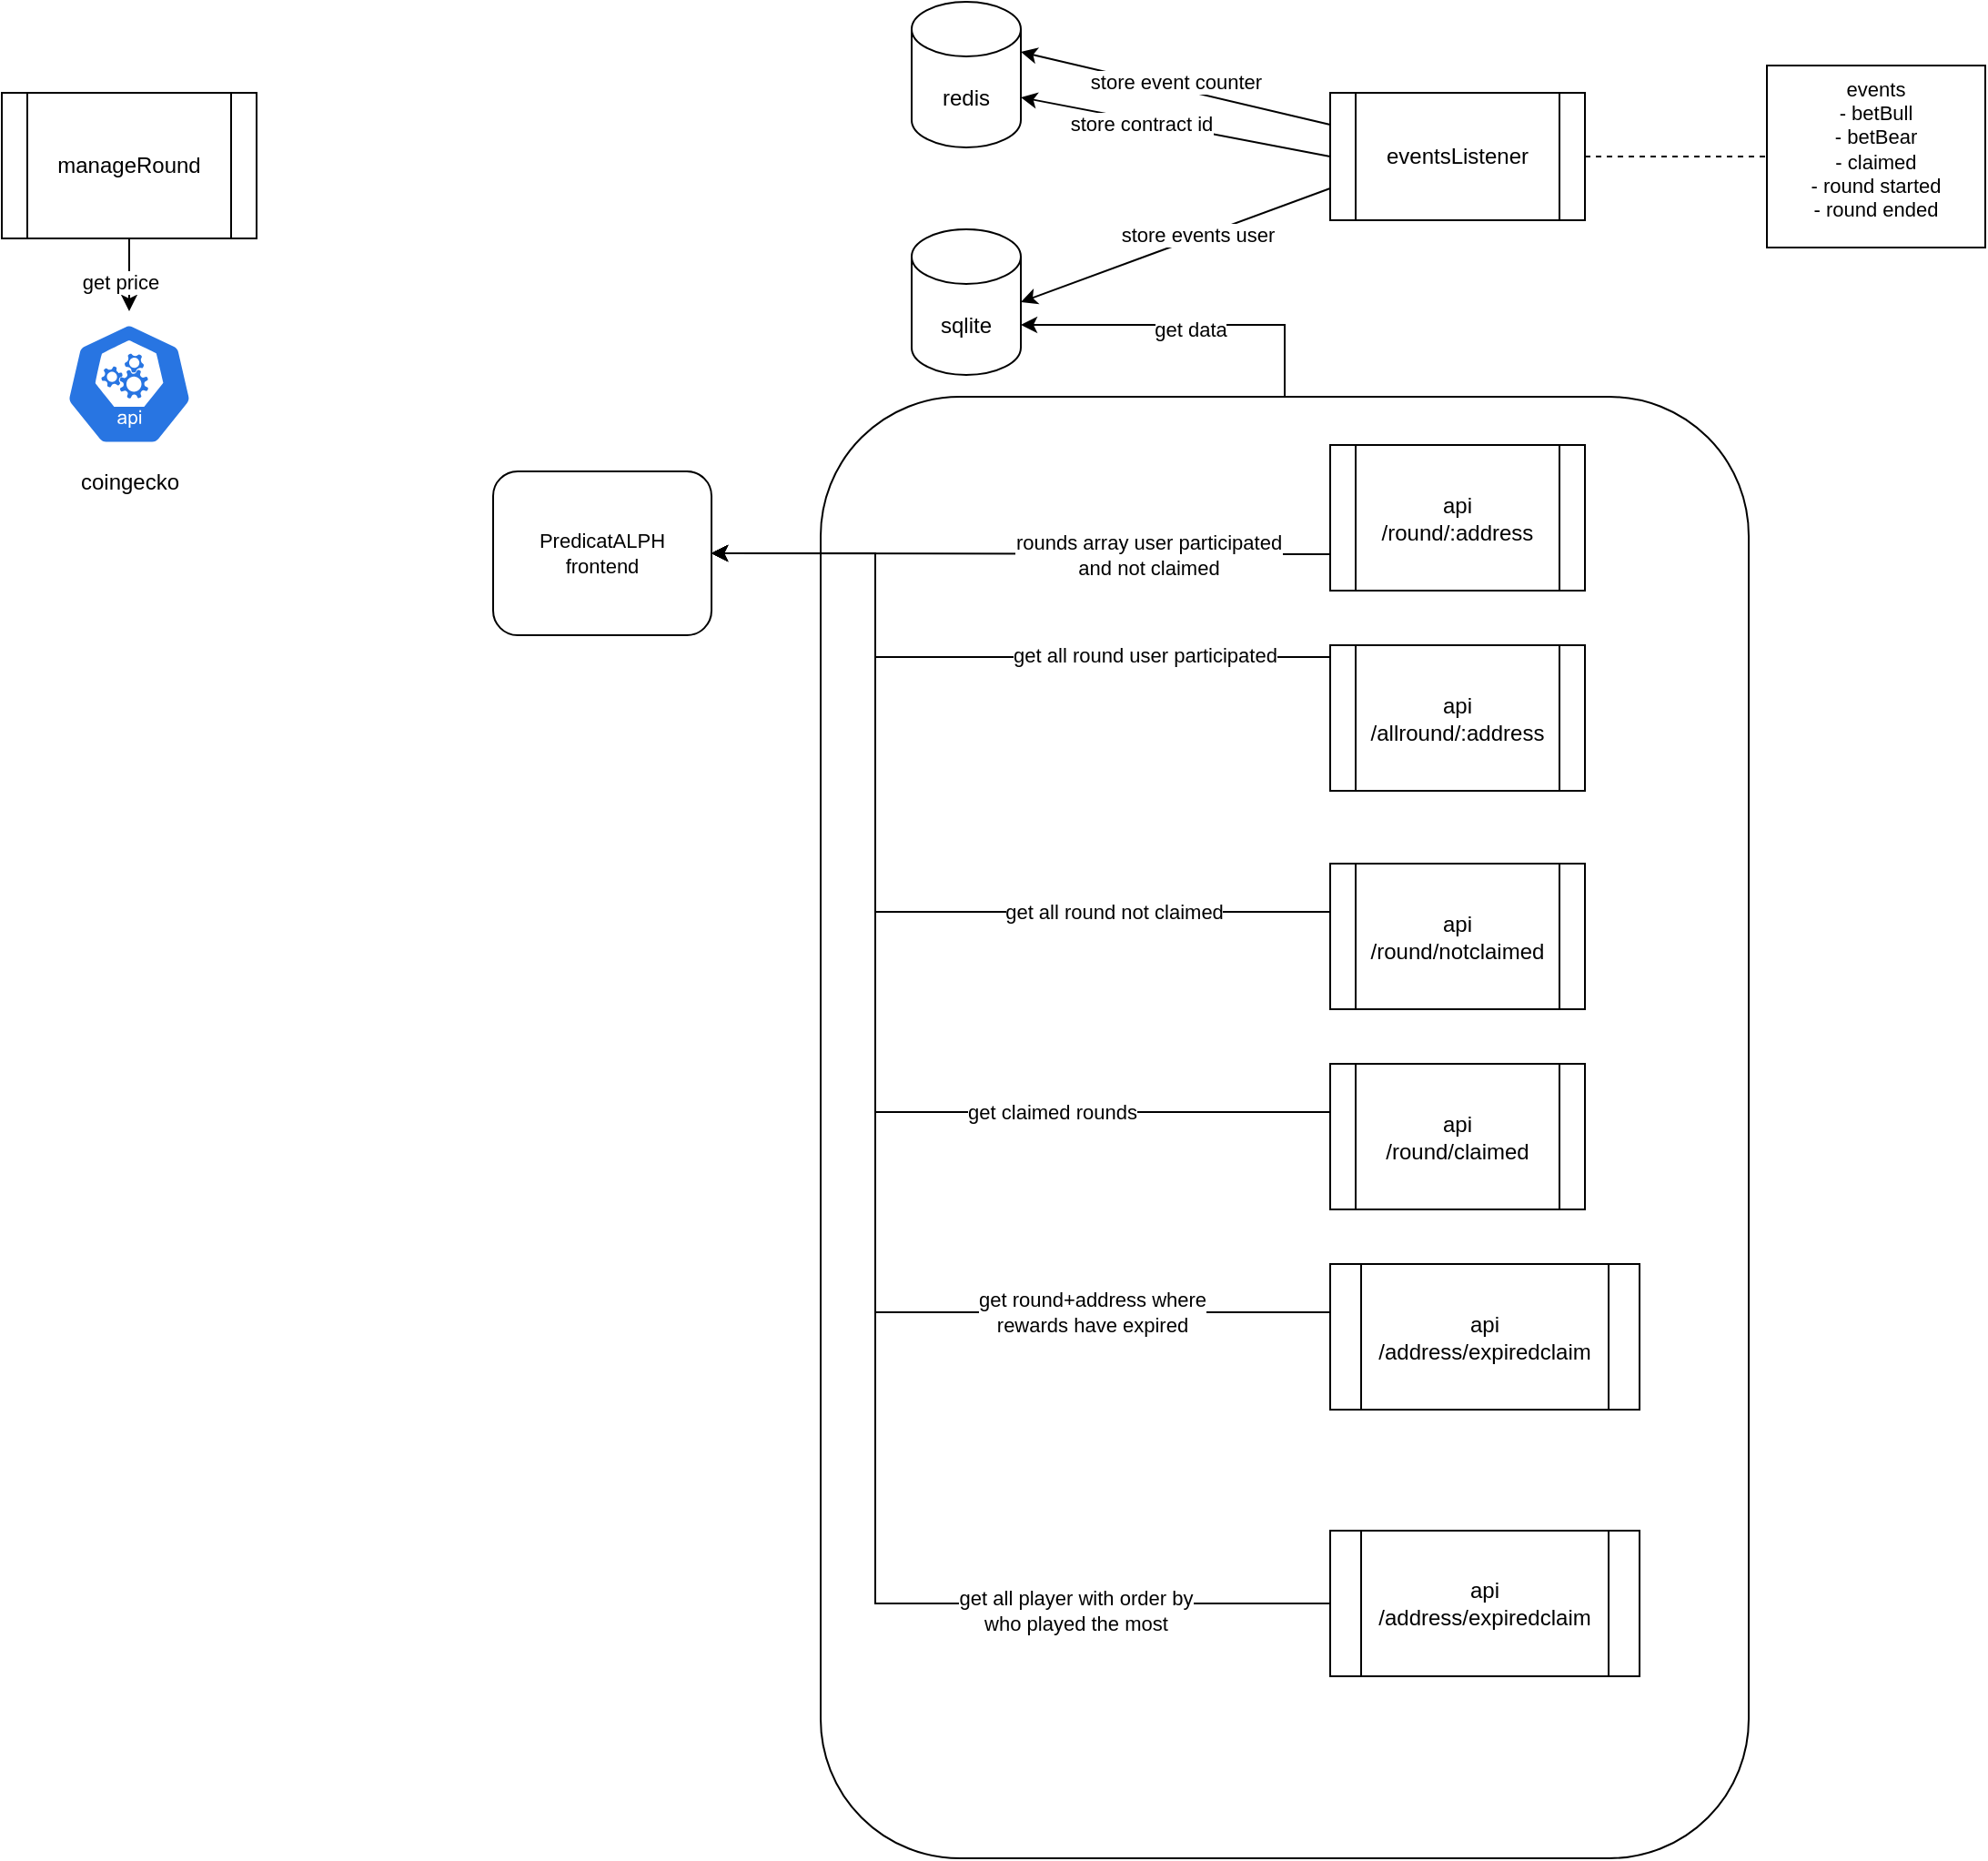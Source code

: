 <mxfile version="20.8.16" type="device" pages="6"><diagram name="Page-1" id="344Kg0dNeSOuvuKeVnLz"><mxGraphModel dx="1030" dy="1223" grid="1" gridSize="10" guides="1" tooltips="1" connect="1" arrows="1" fold="1" page="1" pageScale="1" pageWidth="1169" pageHeight="827" math="0" shadow="0"><root><mxCell id="0"/><mxCell id="1" parent="0"/><mxCell id="-nyT4C3Sw_oROiPy6dTW-12" style="edgeStyle=orthogonalEdgeStyle;rounded=0;orthogonalLoop=1;jettySize=auto;html=1;exitX=0.5;exitY=0;exitDx=0;exitDy=0;entryX=1;entryY=0;entryDx=0;entryDy=52.5;entryPerimeter=0;" parent="1" source="-nyT4C3Sw_oROiPy6dTW-10" target="DTfjovQoFTqkjy0OtKXa-4" edge="1"><mxGeometry relative="1" as="geometry"/></mxCell><mxCell id="-nyT4C3Sw_oROiPy6dTW-13" value="get data" style="edgeLabel;html=1;align=center;verticalAlign=middle;resizable=0;points=[];" parent="-nyT4C3Sw_oROiPy6dTW-12" vertex="1" connectable="0"><mxGeometry x="-0.006" y="2" relative="1" as="geometry"><mxPoint as="offset"/></mxGeometry></mxCell><mxCell id="-nyT4C3Sw_oROiPy6dTW-10" value="" style="rounded=1;whiteSpace=wrap;html=1;fillColor=none;" parent="1" vertex="1"><mxGeometry x="500" y="217" width="510" height="803" as="geometry"/></mxCell><mxCell id="rPmqhOYqi1hMVMXC--yN-11" style="edgeStyle=none;rounded=0;orthogonalLoop=1;jettySize=auto;html=1;exitX=1;exitY=0.5;exitDx=0;exitDy=0;entryX=0;entryY=0.5;entryDx=0;entryDy=0;fontFamily=Helvetica;fontSize=11;endArrow=none;endFill=0;dashed=1;" parent="1" source="DTfjovQoFTqkjy0OtKXa-2" target="rPmqhOYqi1hMVMXC--yN-10" edge="1"><mxGeometry relative="1" as="geometry"/></mxCell><mxCell id="JBXy4wkrNwcDMkVdYiLm-4" style="edgeStyle=none;rounded=0;orthogonalLoop=1;jettySize=auto;html=1;exitX=0;exitY=0.5;exitDx=0;exitDy=0;entryX=1;entryY=0;entryDx=0;entryDy=52.5;entryPerimeter=0;startArrow=none;startFill=0;endArrow=classic;endFill=1;" parent="1" source="DTfjovQoFTqkjy0OtKXa-2" target="JBXy4wkrNwcDMkVdYiLm-1" edge="1"><mxGeometry relative="1" as="geometry"/></mxCell><mxCell id="JBXy4wkrNwcDMkVdYiLm-5" value="store contract id" style="edgeLabel;html=1;align=center;verticalAlign=middle;resizable=0;points=[];" parent="JBXy4wkrNwcDMkVdYiLm-4" vertex="1" connectable="0"><mxGeometry x="0.205" y="1" relative="1" as="geometry"><mxPoint x="-1" as="offset"/></mxGeometry></mxCell><mxCell id="DTfjovQoFTqkjy0OtKXa-2" value="eventsListener" style="shape=process;whiteSpace=wrap;html=1;backgroundOutline=1;" parent="1" vertex="1"><mxGeometry x="780" y="50" width="140" height="70" as="geometry"/></mxCell><mxCell id="DTfjovQoFTqkjy0OtKXa-27" style="edgeStyle=none;rounded=0;orthogonalLoop=1;jettySize=auto;html=1;exitX=0.5;exitY=1;exitDx=0;exitDy=0;entryX=0.5;entryY=0;entryDx=0;entryDy=0;entryPerimeter=0;" parent="1" source="DTfjovQoFTqkjy0OtKXa-3" target="DTfjovQoFTqkjy0OtKXa-26" edge="1"><mxGeometry relative="1" as="geometry"/></mxCell><mxCell id="DTfjovQoFTqkjy0OtKXa-28" value="get price" style="edgeLabel;html=1;align=center;verticalAlign=middle;resizable=0;points=[];" parent="DTfjovQoFTqkjy0OtKXa-27" vertex="1" connectable="0"><mxGeometry x="0.196" y="-4" relative="1" as="geometry"><mxPoint x="-1" as="offset"/></mxGeometry></mxCell><mxCell id="DTfjovQoFTqkjy0OtKXa-3" value="manageRound" style="shape=process;whiteSpace=wrap;html=1;backgroundOutline=1;" parent="1" vertex="1"><mxGeometry x="50" y="50" width="140" height="80" as="geometry"/></mxCell><mxCell id="DTfjovQoFTqkjy0OtKXa-4" value="sqlite" style="shape=cylinder3;whiteSpace=wrap;html=1;boundedLbl=1;backgroundOutline=1;size=15;" parent="1" vertex="1"><mxGeometry x="550" y="125" width="60" height="80" as="geometry"/></mxCell><mxCell id="rPmqhOYqi1hMVMXC--yN-5" style="edgeStyle=none;rounded=0;orthogonalLoop=1;jettySize=auto;html=1;exitX=0;exitY=0.75;exitDx=0;exitDy=0;entryX=1;entryY=0.5;entryDx=0;entryDy=0;fontFamily=Helvetica;fontSize=11;" parent="1" source="DTfjovQoFTqkjy0OtKXa-5" target="rPmqhOYqi1hMVMXC--yN-7" edge="1"><mxGeometry relative="1" as="geometry"><mxPoint x="346.82" y="306.82" as="targetPoint"/></mxGeometry></mxCell><mxCell id="rPmqhOYqi1hMVMXC--yN-6" value="rounds array user participated&lt;br&gt;and not claimed" style="edgeLabel;html=1;align=center;verticalAlign=middle;resizable=0;points=[];fontSize=11;fontFamily=Helvetica;" parent="rPmqhOYqi1hMVMXC--yN-5" vertex="1" connectable="0"><mxGeometry x="-0.152" y="1" relative="1" as="geometry"><mxPoint x="44" y="-1" as="offset"/></mxGeometry></mxCell><mxCell id="DTfjovQoFTqkjy0OtKXa-5" value="api&lt;br&gt;/round/:address" style="shape=process;whiteSpace=wrap;html=1;backgroundOutline=1;" parent="1" vertex="1"><mxGeometry x="780" y="243.5" width="140" height="80" as="geometry"/></mxCell><mxCell id="DTfjovQoFTqkjy0OtKXa-6" value="" style="endArrow=classic;html=1;rounded=0;entryX=1;entryY=0.5;entryDx=0;entryDy=0;entryPerimeter=0;exitX=0;exitY=0.75;exitDx=0;exitDy=0;" parent="1" source="DTfjovQoFTqkjy0OtKXa-2" target="DTfjovQoFTqkjy0OtKXa-4" edge="1"><mxGeometry width="50" height="50" relative="1" as="geometry"><mxPoint x="800" y="520" as="sourcePoint"/><mxPoint x="850" y="250" as="targetPoint"/></mxGeometry></mxCell><mxCell id="rPmqhOYqi1hMVMXC--yN-13" value="store events user" style="edgeLabel;html=1;align=center;verticalAlign=middle;resizable=0;points=[];fontSize=11;fontFamily=Helvetica;" parent="DTfjovQoFTqkjy0OtKXa-6" vertex="1" connectable="0"><mxGeometry x="-0.142" y="-2" relative="1" as="geometry"><mxPoint as="offset"/></mxGeometry></mxCell><mxCell id="DTfjovQoFTqkjy0OtKXa-26" value="coingecko" style="sketch=0;html=1;dashed=0;whitespace=wrap;fillColor=#2875E2;strokeColor=#ffffff;points=[[0.005,0.63,0],[0.1,0.2,0],[0.9,0.2,0],[0.5,0,0],[0.995,0.63,0],[0.72,0.99,0],[0.5,1,0],[0.28,0.99,0]];verticalLabelPosition=bottom;align=center;verticalAlign=top;shape=mxgraph.kubernetes.icon;prIcon=api" parent="1" vertex="1"><mxGeometry x="85" y="170" width="70" height="80" as="geometry"/></mxCell><mxCell id="rPmqhOYqi1hMVMXC--yN-7" value="PredicatALPH&lt;br&gt;frontend" style="rounded=1;whiteSpace=wrap;html=1;labelBackgroundColor=none;fontFamily=Helvetica;fontSize=11;" parent="1" vertex="1"><mxGeometry x="320" y="258" width="120" height="90" as="geometry"/></mxCell><mxCell id="rPmqhOYqi1hMVMXC--yN-10" value="events&lt;br&gt;- betBull&lt;br&gt;- betBear&lt;br&gt;- claimed&lt;br&gt;- round started&lt;br&gt;- round ended" style="rounded=0;whiteSpace=wrap;html=1;labelBackgroundColor=none;fontFamily=Helvetica;fontSize=11;align=center;verticalAlign=top;" parent="1" vertex="1"><mxGeometry x="1020" y="35" width="120" height="100" as="geometry"/></mxCell><mxCell id="JBXy4wkrNwcDMkVdYiLm-2" style="rounded=0;orthogonalLoop=1;jettySize=auto;html=1;exitX=1;exitY=0;exitDx=0;exitDy=27.5;exitPerimeter=0;entryX=0;entryY=0.25;entryDx=0;entryDy=0;endArrow=none;endFill=0;startArrow=classic;startFill=1;" parent="1" source="JBXy4wkrNwcDMkVdYiLm-1" target="DTfjovQoFTqkjy0OtKXa-2" edge="1"><mxGeometry relative="1" as="geometry"/></mxCell><mxCell id="JBXy4wkrNwcDMkVdYiLm-3" value="store event counter" style="edgeLabel;html=1;align=center;verticalAlign=middle;resizable=0;points=[];" parent="JBXy4wkrNwcDMkVdYiLm-2" vertex="1" connectable="0"><mxGeometry x="-0.205" y="-2" relative="1" as="geometry"><mxPoint x="18" y="-2" as="offset"/></mxGeometry></mxCell><mxCell id="JBXy4wkrNwcDMkVdYiLm-1" value="redis" style="shape=cylinder3;whiteSpace=wrap;html=1;boundedLbl=1;backgroundOutline=1;size=15;" parent="1" vertex="1"><mxGeometry x="550" width="60" height="80" as="geometry"/></mxCell><mxCell id="-nyT4C3Sw_oROiPy6dTW-1" style="edgeStyle=orthogonalEdgeStyle;rounded=0;orthogonalLoop=1;jettySize=auto;html=1;exitX=0;exitY=0.25;exitDx=0;exitDy=0;entryX=1;entryY=0.5;entryDx=0;entryDy=0;" parent="1" source="BRGSwvDXU6f8ltOXhwHv-1" target="rPmqhOYqi1hMVMXC--yN-7" edge="1"><mxGeometry relative="1" as="geometry"><Array as="points"><mxPoint x="780" y="360"/><mxPoint x="530" y="360"/><mxPoint x="530" y="303"/></Array></mxGeometry></mxCell><mxCell id="-nyT4C3Sw_oROiPy6dTW-2" value="get all round user participated" style="edgeLabel;html=1;align=center;verticalAlign=middle;resizable=0;points=[];" parent="-nyT4C3Sw_oROiPy6dTW-1" vertex="1" connectable="0"><mxGeometry x="-0.266" y="-1" relative="1" as="geometry"><mxPoint x="35" as="offset"/></mxGeometry></mxCell><mxCell id="BRGSwvDXU6f8ltOXhwHv-1" value="api&lt;br&gt;/allround/:address" style="shape=process;whiteSpace=wrap;html=1;backgroundOutline=1;" parent="1" vertex="1"><mxGeometry x="780" y="353.5" width="140" height="80" as="geometry"/></mxCell><mxCell id="-nyT4C3Sw_oROiPy6dTW-3" style="edgeStyle=orthogonalEdgeStyle;rounded=0;orthogonalLoop=1;jettySize=auto;html=1;exitX=0;exitY=0.5;exitDx=0;exitDy=0;entryX=1;entryY=0.5;entryDx=0;entryDy=0;" parent="1" source="BRGSwvDXU6f8ltOXhwHv-2" target="rPmqhOYqi1hMVMXC--yN-7" edge="1"><mxGeometry relative="1" as="geometry"><Array as="points"><mxPoint x="780" y="500"/><mxPoint x="530" y="500"/><mxPoint x="530" y="303"/></Array></mxGeometry></mxCell><mxCell id="-nyT4C3Sw_oROiPy6dTW-4" value="get all round not claimed" style="edgeLabel;html=1;align=center;verticalAlign=middle;resizable=0;points=[];" parent="-nyT4C3Sw_oROiPy6dTW-3" vertex="1" connectable="0"><mxGeometry x="-0.634" relative="1" as="geometry"><mxPoint x="-32" as="offset"/></mxGeometry></mxCell><mxCell id="BRGSwvDXU6f8ltOXhwHv-2" value="api&lt;br&gt;/round/notclaimed" style="shape=process;whiteSpace=wrap;html=1;backgroundOutline=1;" parent="1" vertex="1"><mxGeometry x="780" y="473.5" width="140" height="80" as="geometry"/></mxCell><mxCell id="-nyT4C3Sw_oROiPy6dTW-5" style="edgeStyle=orthogonalEdgeStyle;rounded=0;orthogonalLoop=1;jettySize=auto;html=1;exitX=0;exitY=0.5;exitDx=0;exitDy=0;entryX=1;entryY=0.5;entryDx=0;entryDy=0;" parent="1" source="BRGSwvDXU6f8ltOXhwHv-3" target="rPmqhOYqi1hMVMXC--yN-7" edge="1"><mxGeometry relative="1" as="geometry"><Array as="points"><mxPoint x="780" y="610"/><mxPoint x="530" y="610"/><mxPoint x="530" y="303"/></Array></mxGeometry></mxCell><mxCell id="-nyT4C3Sw_oROiPy6dTW-6" value="get claimed rounds" style="edgeLabel;html=1;align=center;verticalAlign=middle;resizable=0;points=[];" parent="-nyT4C3Sw_oROiPy6dTW-5" vertex="1" connectable="0"><mxGeometry x="-0.496" relative="1" as="geometry"><mxPoint as="offset"/></mxGeometry></mxCell><mxCell id="BRGSwvDXU6f8ltOXhwHv-3" value="api&lt;br&gt;/round/claimed" style="shape=process;whiteSpace=wrap;html=1;backgroundOutline=1;" parent="1" vertex="1"><mxGeometry x="780" y="583.5" width="140" height="80" as="geometry"/></mxCell><mxCell id="-nyT4C3Sw_oROiPy6dTW-7" style="edgeStyle=orthogonalEdgeStyle;rounded=0;orthogonalLoop=1;jettySize=auto;html=1;exitX=0;exitY=0.5;exitDx=0;exitDy=0;entryX=1;entryY=0.5;entryDx=0;entryDy=0;" parent="1" source="BRGSwvDXU6f8ltOXhwHv-4" target="rPmqhOYqi1hMVMXC--yN-7" edge="1"><mxGeometry relative="1" as="geometry"><Array as="points"><mxPoint x="780" y="720"/><mxPoint x="530" y="720"/><mxPoint x="530" y="303"/></Array></mxGeometry></mxCell><mxCell id="-nyT4C3Sw_oROiPy6dTW-8" value="get round+address where&lt;br&gt;rewards have expired" style="edgeLabel;html=1;align=center;verticalAlign=middle;resizable=0;points=[];" parent="-nyT4C3Sw_oROiPy6dTW-7" vertex="1" connectable="0"><mxGeometry x="-0.503" y="1" relative="1" as="geometry"><mxPoint x="47" y="-1" as="offset"/></mxGeometry></mxCell><mxCell id="BRGSwvDXU6f8ltOXhwHv-4" value="api&lt;br&gt;/address/expiredclaim" style="shape=process;whiteSpace=wrap;html=1;backgroundOutline=1;" parent="1" vertex="1"><mxGeometry x="780" y="693.5" width="170" height="80" as="geometry"/></mxCell><mxCell id="jRusEna98L5ve55wkMGE-2" style="edgeStyle=orthogonalEdgeStyle;rounded=0;orthogonalLoop=1;jettySize=auto;html=1;exitX=0;exitY=0.5;exitDx=0;exitDy=0;entryX=1;entryY=0.5;entryDx=0;entryDy=0;" edge="1" parent="1" source="jRusEna98L5ve55wkMGE-1" target="rPmqhOYqi1hMVMXC--yN-7"><mxGeometry relative="1" as="geometry"><Array as="points"><mxPoint x="530" y="880"/><mxPoint x="530" y="303"/></Array></mxGeometry></mxCell><mxCell id="jRusEna98L5ve55wkMGE-3" value="get all player with order by&lt;br&gt;who played the most" style="edgeLabel;html=1;align=center;verticalAlign=middle;resizable=0;points=[];" vertex="1" connectable="0" parent="jRusEna98L5ve55wkMGE-2"><mxGeometry x="-0.758" y="4" relative="1" as="geometry"><mxPoint x="-29" as="offset"/></mxGeometry></mxCell><mxCell id="jRusEna98L5ve55wkMGE-1" value="api&lt;br&gt;/address/expiredclaim" style="shape=process;whiteSpace=wrap;html=1;backgroundOutline=1;" vertex="1" parent="1"><mxGeometry x="780" y="840" width="170" height="80" as="geometry"/></mxCell></root></mxGraphModel></diagram><diagram id="DNOE_p9p8GP51H2vhviL" name="Page-2"><mxGraphModel dx="1030" dy="1223" grid="1" gridSize="10" guides="1" tooltips="1" connect="1" arrows="1" fold="1" page="1" pageScale="1" pageWidth="1169" pageHeight="827" math="0" shadow="0"><root><mxCell id="0"/><mxCell id="1" parent="0"/><mxCell id="4yxqcyRx5bPn9-2iVZ-5-9" style="edgeStyle=orthogonalEdgeStyle;curved=1;rounded=0;orthogonalLoop=1;jettySize=auto;html=1;exitX=0.5;exitY=0;exitDx=0;exitDy=0;entryX=0.5;entryY=0;entryDx=0;entryDy=0;" parent="1" source="4yxqcyRx5bPn9-2iVZ-5-6" target="4yxqcyRx5bPn9-2iVZ-5-7" edge="1"><mxGeometry relative="1" as="geometry"><Array as="points"><mxPoint x="260" y="70"/><mxPoint x="585" y="70"/></Array></mxGeometry></mxCell><mxCell id="4yxqcyRx5bPn9-2iVZ-5-10" value="round started&lt;br&gt;emit event" style="edgeLabel;html=1;align=center;verticalAlign=middle;resizable=0;points=[];" parent="4yxqcyRx5bPn9-2iVZ-5-9" vertex="1" connectable="0"><mxGeometry x="0.102" relative="1" as="geometry"><mxPoint as="offset"/></mxGeometry></mxCell><mxCell id="4yxqcyRx5bPn9-2iVZ-5-6" value="startRound" style="ellipse;shape=doubleEllipse;html=1;dashed=0;whitespace=wrap;aspect=fixed;" parent="1" vertex="1"><mxGeometry x="220" y="120" width="80" height="80" as="geometry"/></mxCell><mxCell id="UBHOSMoPAebvEh_7HO38-4" style="edgeStyle=orthogonalEdgeStyle;curved=1;rounded=0;orthogonalLoop=1;jettySize=auto;html=1;exitX=0.5;exitY=1;exitDx=0;exitDy=0;entryX=0.5;entryY=1;entryDx=0;entryDy=0;fontFamily=Helvetica;fontSize=11;" parent="1" source="4yxqcyRx5bPn9-2iVZ-5-7" target="4yxqcyRx5bPn9-2iVZ-5-6" edge="1"><mxGeometry relative="1" as="geometry"><Array as="points"><mxPoint x="585" y="250"/><mxPoint x="260" y="250"/></Array></mxGeometry></mxCell><mxCell id="UBHOSMoPAebvEh_7HO38-5" value="round ended&lt;br&gt;emit event" style="edgeLabel;html=1;align=center;verticalAlign=middle;resizable=0;points=[];fontSize=11;fontFamily=Helvetica;" parent="UBHOSMoPAebvEh_7HO38-4" vertex="1" connectable="0"><mxGeometry x="-0.141" y="2" relative="1" as="geometry"><mxPoint x="-29" as="offset"/></mxGeometry></mxCell><mxCell id="4yxqcyRx5bPn9-2iVZ-5-7" value="EndRound" style="shape=ellipse;html=1;dashed=0;whitespace=wrap;aspect=fixed;perimeter=ellipsePerimeter;" parent="1" vertex="1"><mxGeometry x="545" y="120" width="80" height="80" as="geometry"/></mxCell><mxCell id="UBHOSMoPAebvEh_7HO38-2" style="edgeStyle=orthogonalEdgeStyle;curved=1;rounded=0;orthogonalLoop=1;jettySize=auto;html=1;exitX=1;exitY=0;exitDx=0;exitDy=0;entryX=1;entryY=0.5;entryDx=0;entryDy=0;" parent="1" source="4yxqcyRx5bPn9-2iVZ-5-7" target="4yxqcyRx5bPn9-2iVZ-5-7" edge="1"><mxGeometry relative="1" as="geometry"><Array as="points"><mxPoint x="613" y="90"/><mxPoint x="680" y="90"/><mxPoint x="680" y="160"/></Array></mxGeometry></mxCell><mxCell id="UBHOSMoPAebvEh_7HO38-3" value="&lt;div style=&quot;line-height: 19px;&quot;&gt;Date.&lt;span style=&quot;color: rgb(121, 94, 38);&quot;&gt;now&lt;/span&gt;() &amp;gt;=&amp;nbsp;&lt;/div&gt;&lt;div style=&quot;line-height: 19px;&quot;&gt;&lt;span style=&quot;color: rgb(0, 16, 128);&quot;&gt;endTimestamp&lt;/span&gt;&lt;/div&gt;" style="edgeLabel;html=1;align=center;verticalAlign=middle;resizable=0;points=[];labelBackgroundColor=none;" parent="UBHOSMoPAebvEh_7HO38-2" vertex="1" connectable="0"><mxGeometry x="0.004" y="-7" relative="1" as="geometry"><mxPoint x="17" y="11" as="offset"/></mxGeometry></mxCell></root></mxGraphModel></diagram><diagram id="n5MALykPau-CEXGEdih2" name="Page-3"><mxGraphModel dx="1030" dy="1223" grid="1" gridSize="10" guides="1" tooltips="1" connect="1" arrows="1" fold="1" page="1" pageScale="1" pageWidth="1169" pageHeight="827" math="0" shadow="0"><root><mxCell id="0"/><mxCell id="1" parent="0"/><mxCell id="m79Zy_bMd_AS2isAmOZk-1" value="Predictalph" style="swimlane;fontStyle=0;childLayout=stackLayout;horizontal=1;startSize=30;horizontalStack=0;resizeParent=1;resizeParentMax=0;resizeLast=0;collapsible=1;marginBottom=0;whiteSpace=wrap;html=1;" parent="1" vertex="1"><mxGeometry x="320" y="80" width="170" height="270" as="geometry"/></mxCell><mxCell id="m79Zy_bMd_AS2isAmOZk-2" value="punterTemplateId" style="text;strokeColor=none;fillColor=none;align=left;verticalAlign=middle;spacingLeft=4;spacingRight=4;overflow=hidden;points=[[0,0.5],[1,0.5]];portConstraint=eastwest;rotatable=0;whiteSpace=wrap;html=1;" parent="m79Zy_bMd_AS2isAmOZk-1" vertex="1"><mxGeometry y="30" width="170" height="30" as="geometry"/></mxCell><mxCell id="m79Zy_bMd_AS2isAmOZk-3" value="roundTemplateId" style="text;strokeColor=none;fillColor=none;align=left;verticalAlign=middle;spacingLeft=4;spacingRight=4;overflow=hidden;points=[[0,0.5],[1,0.5]];portConstraint=eastwest;rotatable=0;whiteSpace=wrap;html=1;" parent="m79Zy_bMd_AS2isAmOZk-1" vertex="1"><mxGeometry y="60" width="170" height="30" as="geometry"/></mxCell><mxCell id="m79Zy_bMd_AS2isAmOZk-4" value="dynamicArrayForIntId" style="text;strokeColor=none;fillColor=none;align=left;verticalAlign=middle;spacingLeft=4;spacingRight=4;overflow=hidden;points=[[0,0.5],[1,0.5]];portConstraint=eastwest;rotatable=0;whiteSpace=wrap;html=1;" parent="m79Zy_bMd_AS2isAmOZk-1" vertex="1"><mxGeometry y="90" width="170" height="30" as="geometry"/></mxCell><mxCell id="m79Zy_bMd_AS2isAmOZk-5" value="epoch" style="text;strokeColor=none;fillColor=none;align=left;verticalAlign=middle;spacingLeft=4;spacingRight=4;overflow=hidden;points=[[0,0.5],[1,0.5]];portConstraint=eastwest;rotatable=0;whiteSpace=wrap;html=1;" parent="m79Zy_bMd_AS2isAmOZk-1" vertex="1"><mxGeometry y="120" width="170" height="30" as="geometry"/></mxCell><mxCell id="m79Zy_bMd_AS2isAmOZk-16" value="operator" style="text;strokeColor=none;fillColor=none;align=left;verticalAlign=middle;spacingLeft=4;spacingRight=4;overflow=hidden;points=[[0,0.5],[1,0.5]];portConstraint=eastwest;rotatable=0;whiteSpace=wrap;html=1;" parent="m79Zy_bMd_AS2isAmOZk-1" vertex="1"><mxGeometry y="150" width="170" height="30" as="geometry"/></mxCell><mxCell id="m79Zy_bMd_AS2isAmOZk-17" value="feesBasisPts" style="text;strokeColor=none;fillColor=none;align=left;verticalAlign=middle;spacingLeft=4;spacingRight=4;overflow=hidden;points=[[0,0.5],[1,0.5]];portConstraint=eastwest;rotatable=0;whiteSpace=wrap;html=1;" parent="m79Zy_bMd_AS2isAmOZk-1" vertex="1"><mxGeometry y="180" width="170" height="30" as="geometry"/></mxCell><mxCell id="m79Zy_bMd_AS2isAmOZk-26" value="repeatEvery" style="text;strokeColor=none;fillColor=none;align=left;verticalAlign=middle;spacingLeft=4;spacingRight=4;overflow=hidden;points=[[0,0.5],[1,0.5]];portConstraint=eastwest;rotatable=0;whiteSpace=wrap;html=1;" parent="m79Zy_bMd_AS2isAmOZk-1" vertex="1"><mxGeometry y="210" width="170" height="30" as="geometry"/></mxCell><mxCell id="m79Zy_bMd_AS2isAmOZk-27" value="claimedByAnyoneDelay" style="text;strokeColor=none;fillColor=none;align=left;verticalAlign=middle;spacingLeft=4;spacingRight=4;overflow=hidden;points=[[0,0.5],[1,0.5]];portConstraint=eastwest;rotatable=0;whiteSpace=wrap;html=1;" parent="m79Zy_bMd_AS2isAmOZk-1" vertex="1"><mxGeometry y="240" width="170" height="30" as="geometry"/></mxCell><mxCell id="m79Zy_bMd_AS2isAmOZk-6" value="Punter" style="swimlane;fontStyle=0;childLayout=stackLayout;horizontal=1;startSize=30;horizontalStack=0;resizeParent=1;resizeParentMax=0;resizeLast=0;collapsible=1;marginBottom=0;whiteSpace=wrap;html=1;" parent="1" vertex="1"><mxGeometry x="560" y="80" width="140" height="210" as="geometry"/></mxCell><mxCell id="m79Zy_bMd_AS2isAmOZk-7" value="prediction" style="text;strokeColor=none;fillColor=none;align=left;verticalAlign=middle;spacingLeft=4;spacingRight=4;overflow=hidden;points=[[0,0.5],[1,0.5]];portConstraint=eastwest;rotatable=0;whiteSpace=wrap;html=1;" parent="m79Zy_bMd_AS2isAmOZk-6" vertex="1"><mxGeometry y="30" width="140" height="30" as="geometry"/></mxCell><mxCell id="m79Zy_bMd_AS2isAmOZk-8" value="punterAddress" style="text;strokeColor=none;fillColor=none;align=left;verticalAlign=middle;spacingLeft=4;spacingRight=4;overflow=hidden;points=[[0,0.5],[1,0.5]];portConstraint=eastwest;rotatable=0;whiteSpace=wrap;html=1;" parent="m79Zy_bMd_AS2isAmOZk-6" vertex="1"><mxGeometry y="60" width="140" height="30" as="geometry"/></mxCell><mxCell id="m79Zy_bMd_AS2isAmOZk-9" value="epoch" style="text;strokeColor=none;fillColor=none;align=left;verticalAlign=middle;spacingLeft=4;spacingRight=4;overflow=hidden;points=[[0,0.5],[1,0.5]];portConstraint=eastwest;rotatable=0;whiteSpace=wrap;html=1;" parent="m79Zy_bMd_AS2isAmOZk-6" vertex="1"><mxGeometry y="90" width="140" height="30" as="geometry"/></mxCell><mxCell id="m79Zy_bMd_AS2isAmOZk-10" value="upBid" style="text;strokeColor=none;fillColor=none;align=left;verticalAlign=middle;spacingLeft=4;spacingRight=4;overflow=hidden;points=[[0,0.5],[1,0.5]];portConstraint=eastwest;rotatable=0;whiteSpace=wrap;html=1;" parent="m79Zy_bMd_AS2isAmOZk-6" vertex="1"><mxGeometry y="120" width="140" height="30" as="geometry"/></mxCell><mxCell id="m79Zy_bMd_AS2isAmOZk-28" value="amountBid" style="text;strokeColor=none;fillColor=none;align=left;verticalAlign=middle;spacingLeft=4;spacingRight=4;overflow=hidden;points=[[0,0.5],[1,0.5]];portConstraint=eastwest;rotatable=0;whiteSpace=wrap;html=1;" parent="m79Zy_bMd_AS2isAmOZk-6" vertex="1"><mxGeometry y="150" width="140" height="30" as="geometry"/></mxCell><mxCell id="m79Zy_bMd_AS2isAmOZk-29" value="claimedByAnyoneAt" style="text;strokeColor=none;fillColor=none;align=left;verticalAlign=middle;spacingLeft=4;spacingRight=4;overflow=hidden;points=[[0,0.5],[1,0.5]];portConstraint=eastwest;rotatable=0;whiteSpace=wrap;html=1;" parent="m79Zy_bMd_AS2isAmOZk-6" vertex="1"><mxGeometry y="180" width="140" height="30" as="geometry"/></mxCell><mxCell id="m79Zy_bMd_AS2isAmOZk-11" value="Round" style="swimlane;fontStyle=0;childLayout=stackLayout;horizontal=1;startSize=30;horizontalStack=0;resizeParent=1;resizeParentMax=0;resizeLast=0;collapsible=1;marginBottom=0;whiteSpace=wrap;html=1;" parent="1" vertex="1"><mxGeometry x="40" y="80" width="170" height="480" as="geometry"/></mxCell><mxCell id="m79Zy_bMd_AS2isAmOZk-12" value="prediction" style="text;strokeColor=none;fillColor=none;align=left;verticalAlign=middle;spacingLeft=4;spacingRight=4;overflow=hidden;points=[[0,0.5],[1,0.5]];portConstraint=eastwest;rotatable=0;whiteSpace=wrap;html=1;" parent="m79Zy_bMd_AS2isAmOZk-11" vertex="1"><mxGeometry y="30" width="170" height="30" as="geometry"/></mxCell><mxCell id="m79Zy_bMd_AS2isAmOZk-13" value="epoch" style="text;strokeColor=none;fillColor=none;align=left;verticalAlign=middle;spacingLeft=4;spacingRight=4;overflow=hidden;points=[[0,0.5],[1,0.5]];portConstraint=eastwest;rotatable=0;whiteSpace=wrap;html=1;" parent="m79Zy_bMd_AS2isAmOZk-11" vertex="1"><mxGeometry y="60" width="170" height="30" as="geometry"/></mxCell><mxCell id="m79Zy_bMd_AS2isAmOZk-14" value="priceStart" style="text;strokeColor=none;fillColor=none;align=left;verticalAlign=middle;spacingLeft=4;spacingRight=4;overflow=hidden;points=[[0,0.5],[1,0.5]];portConstraint=eastwest;rotatable=0;whiteSpace=wrap;html=1;" parent="m79Zy_bMd_AS2isAmOZk-11" vertex="1"><mxGeometry y="90" width="170" height="30" as="geometry"/></mxCell><mxCell id="m79Zy_bMd_AS2isAmOZk-15" value="feesBasisPts" style="text;strokeColor=none;fillColor=none;align=left;verticalAlign=middle;spacingLeft=4;spacingRight=4;overflow=hidden;points=[[0,0.5],[1,0.5]];portConstraint=eastwest;rotatable=0;whiteSpace=wrap;html=1;" parent="m79Zy_bMd_AS2isAmOZk-11" vertex="1"><mxGeometry y="120" width="170" height="30" as="geometry"/></mxCell><mxCell id="m79Zy_bMd_AS2isAmOZk-30" value="bidEndTimestamp" style="text;strokeColor=none;fillColor=none;align=left;verticalAlign=middle;spacingLeft=4;spacingRight=4;overflow=hidden;points=[[0,0.5],[1,0.5]];portConstraint=eastwest;rotatable=0;whiteSpace=wrap;html=1;" parent="m79Zy_bMd_AS2isAmOZk-11" vertex="1"><mxGeometry y="150" width="170" height="30" as="geometry"/></mxCell><mxCell id="m79Zy_bMd_AS2isAmOZk-31" value="operator" style="text;strokeColor=none;fillColor=none;align=left;verticalAlign=middle;spacingLeft=4;spacingRight=4;overflow=hidden;points=[[0,0.5],[1,0.5]];portConstraint=eastwest;rotatable=0;whiteSpace=wrap;html=1;" parent="m79Zy_bMd_AS2isAmOZk-11" vertex="1"><mxGeometry y="180" width="170" height="30" as="geometry"/></mxCell><mxCell id="m79Zy_bMd_AS2isAmOZk-32" value="rewardsComputed" style="text;strokeColor=none;fillColor=none;align=left;verticalAlign=middle;spacingLeft=4;spacingRight=4;overflow=hidden;points=[[0,0.5],[1,0.5]];portConstraint=eastwest;rotatable=0;whiteSpace=wrap;html=1;" parent="m79Zy_bMd_AS2isAmOZk-11" vertex="1"><mxGeometry y="210" width="170" height="30" as="geometry"/></mxCell><mxCell id="m79Zy_bMd_AS2isAmOZk-33" value="priceEnd" style="text;strokeColor=none;fillColor=none;align=left;verticalAlign=middle;spacingLeft=4;spacingRight=4;overflow=hidden;points=[[0,0.5],[1,0.5]];portConstraint=eastwest;rotatable=0;whiteSpace=wrap;html=1;" parent="m79Zy_bMd_AS2isAmOZk-11" vertex="1"><mxGeometry y="240" width="170" height="30" as="geometry"/></mxCell><mxCell id="m79Zy_bMd_AS2isAmOZk-34" value="totalAmount" style="text;strokeColor=none;fillColor=none;align=left;verticalAlign=middle;spacingLeft=4;spacingRight=4;overflow=hidden;points=[[0,0.5],[1,0.5]];portConstraint=eastwest;rotatable=0;whiteSpace=wrap;html=1;" parent="m79Zy_bMd_AS2isAmOZk-11" vertex="1"><mxGeometry y="270" width="170" height="30" as="geometry"/></mxCell><mxCell id="m79Zy_bMd_AS2isAmOZk-35" value="amountUp" style="text;strokeColor=none;fillColor=none;align=left;verticalAlign=middle;spacingLeft=4;spacingRight=4;overflow=hidden;points=[[0,0.5],[1,0.5]];portConstraint=eastwest;rotatable=0;whiteSpace=wrap;html=1;" parent="m79Zy_bMd_AS2isAmOZk-11" vertex="1"><mxGeometry y="300" width="170" height="30" as="geometry"/></mxCell><mxCell id="m79Zy_bMd_AS2isAmOZk-36" value="amountDown" style="text;strokeColor=none;fillColor=none;align=left;verticalAlign=middle;spacingLeft=4;spacingRight=4;overflow=hidden;points=[[0,0.5],[1,0.5]];portConstraint=eastwest;rotatable=0;whiteSpace=wrap;html=1;" parent="m79Zy_bMd_AS2isAmOZk-11" vertex="1"><mxGeometry y="330" width="170" height="30" as="geometry"/></mxCell><mxCell id="m79Zy_bMd_AS2isAmOZk-37" value="treasuryAmount" style="text;strokeColor=none;fillColor=none;align=left;verticalAlign=middle;spacingLeft=4;spacingRight=4;overflow=hidden;points=[[0,0.5],[1,0.5]];portConstraint=eastwest;rotatable=0;whiteSpace=wrap;html=1;" parent="m79Zy_bMd_AS2isAmOZk-11" vertex="1"><mxGeometry y="360" width="170" height="30" as="geometry"/></mxCell><mxCell id="m79Zy_bMd_AS2isAmOZk-38" value="rewardAmount" style="text;strokeColor=none;fillColor=none;align=left;verticalAlign=middle;spacingLeft=4;spacingRight=4;overflow=hidden;points=[[0,0.5],[1,0.5]];portConstraint=eastwest;rotatable=0;whiteSpace=wrap;html=1;" parent="m79Zy_bMd_AS2isAmOZk-11" vertex="1"><mxGeometry y="390" width="170" height="30" as="geometry"/></mxCell><mxCell id="m79Zy_bMd_AS2isAmOZk-39" value="rewardBaseCalAmount" style="text;strokeColor=none;fillColor=none;align=left;verticalAlign=middle;spacingLeft=4;spacingRight=4;overflow=hidden;points=[[0,0.5],[1,0.5]];portConstraint=eastwest;rotatable=0;whiteSpace=wrap;html=1;" parent="m79Zy_bMd_AS2isAmOZk-11" vertex="1"><mxGeometry y="420" width="170" height="30" as="geometry"/></mxCell><mxCell id="m79Zy_bMd_AS2isAmOZk-40" value="counterAttendees" style="text;strokeColor=none;fillColor=none;align=left;verticalAlign=middle;spacingLeft=4;spacingRight=4;overflow=hidden;points=[[0,0.5],[1,0.5]];portConstraint=eastwest;rotatable=0;whiteSpace=wrap;html=1;" parent="m79Zy_bMd_AS2isAmOZk-11" vertex="1"><mxGeometry y="450" width="170" height="30" as="geometry"/></mxCell></root></mxGraphModel></diagram><diagram id="KKQxw_2xYtOXUs_IXSIu" name="Page-4"><mxGraphModel dx="1030" dy="1223" grid="1" gridSize="10" guides="1" tooltips="1" connect="1" arrows="1" fold="1" page="1" pageScale="1" pageWidth="1169" pageHeight="827" math="0" shadow="0"><root><mxCell id="0"/><mxCell id="1" parent="0"/><mxCell id="Lj6Ooj5l0jaUZ-5_mYGK-1" value="Bidder" style="shape=umlActor;verticalLabelPosition=bottom;verticalAlign=top;html=1;outlineConnect=0;" parent="1" vertex="1"><mxGeometry x="36" y="60" width="30" height="60" as="geometry"/></mxCell><mxCell id="Lj6Ooj5l0jaUZ-5_mYGK-2" value="" style="endArrow=none;html=1;rounded=0;curved=1;" parent="1" edge="1"><mxGeometry width="50" height="50" relative="1" as="geometry"><mxPoint x="56" y="480" as="sourcePoint"/><mxPoint x="56" y="160" as="targetPoint"/></mxGeometry></mxCell><mxCell id="Lj6Ooj5l0jaUZ-5_mYGK-4" value="Punter" style="whiteSpace=wrap;html=1;shape=mxgraph.basic.document" parent="1" vertex="1"><mxGeometry x="776" y="60" width="50" height="70" as="geometry"/></mxCell><mxCell id="Lj6Ooj5l0jaUZ-5_mYGK-6" value="Round" style="whiteSpace=wrap;html=1;shape=mxgraph.basic.document" parent="1" vertex="1"><mxGeometry x="1036" y="55" width="50" height="70" as="geometry"/></mxCell><mxCell id="Lj6Ooj5l0jaUZ-5_mYGK-7" value="PredicAlph" style="whiteSpace=wrap;html=1;shape=mxgraph.basic.document" parent="1" vertex="1"><mxGeometry x="416" y="60" width="70" height="70" as="geometry"/></mxCell><mxCell id="Lj6Ooj5l0jaUZ-5_mYGK-8" value="" style="endArrow=none;html=1;rounded=0;curved=1;" parent="1" edge="1"><mxGeometry width="50" height="50" relative="1" as="geometry"><mxPoint x="450" y="480" as="sourcePoint"/><mxPoint x="450.29" y="150" as="targetPoint"/></mxGeometry></mxCell><mxCell id="Lj6Ooj5l0jaUZ-5_mYGK-9" value="" style="endArrow=none;html=1;rounded=0;curved=1;" parent="1" edge="1"><mxGeometry width="50" height="50" relative="1" as="geometry"><mxPoint x="800" y="480" as="sourcePoint"/><mxPoint x="800.29" y="140" as="targetPoint"/></mxGeometry></mxCell><mxCell id="Lj6Ooj5l0jaUZ-5_mYGK-10" value="" style="endArrow=none;html=1;rounded=0;curved=1;" parent="1" edge="1"><mxGeometry width="50" height="50" relative="1" as="geometry"><mxPoint x="1060" y="480" as="sourcePoint"/><mxPoint x="1060.29" y="134" as="targetPoint"/></mxGeometry></mxCell><mxCell id="Lj6Ooj5l0jaUZ-5_mYGK-11" value="" style="endArrow=classic;html=1;rounded=0;" parent="1" edge="1"><mxGeometry width="50" height="50" relative="1" as="geometry"><mxPoint x="56" y="200" as="sourcePoint"/><mxPoint x="446" y="200" as="targetPoint"/></mxGeometry></mxCell><mxCell id="Lj6Ooj5l0jaUZ-5_mYGK-15" value="bid(amount+1 ALPH, up)" style="edgeLabel;html=1;align=center;verticalAlign=middle;resizable=0;points=[];" parent="Lj6Ooj5l0jaUZ-5_mYGK-11" vertex="1" connectable="0"><mxGeometry x="0.077" y="-2" relative="1" as="geometry"><mxPoint as="offset"/></mxGeometry></mxCell><mxCell id="Lj6Ooj5l0jaUZ-5_mYGK-16" value="" style="endArrow=classic;html=1;rounded=0;" parent="1" edge="1"><mxGeometry width="50" height="50" relative="1" as="geometry"><mxPoint x="452" y="230" as="sourcePoint"/><mxPoint x="796" y="230" as="targetPoint"/></mxGeometry></mxCell><mxCell id="Lj6Ooj5l0jaUZ-5_mYGK-17" value="copyCreateSubContract(..., amount, up)" style="edgeLabel;html=1;align=center;verticalAlign=middle;resizable=0;points=[];" parent="Lj6Ooj5l0jaUZ-5_mYGK-16" vertex="1" connectable="0"><mxGeometry x="0.077" y="-2" relative="1" as="geometry"><mxPoint as="offset"/></mxGeometry></mxCell><mxCell id="Lj6Ooj5l0jaUZ-5_mYGK-18" value="" style="endArrow=classic;html=1;rounded=0;" parent="1" edge="1"><mxGeometry width="50" height="50" relative="1" as="geometry"><mxPoint x="450" y="304.0" as="sourcePoint"/><mxPoint x="1056" y="304" as="targetPoint"/></mxGeometry></mxCell><mxCell id="Lj6Ooj5l0jaUZ-5_mYGK-19" value="round.updateAmount(amount, up)" style="edgeLabel;html=1;align=center;verticalAlign=middle;resizable=0;points=[];" parent="Lj6Ooj5l0jaUZ-5_mYGK-18" vertex="1" connectable="0"><mxGeometry x="0.077" y="-2" relative="1" as="geometry"><mxPoint x="-150" as="offset"/></mxGeometry></mxCell><mxCell id="Lj6Ooj5l0jaUZ-5_mYGK-20" value="" style="endArrow=classic;html=1;rounded=0;edgeStyle=orthogonalEdgeStyle;" parent="1" edge="1"><mxGeometry width="50" height="50" relative="1" as="geometry"><mxPoint x="1063" y="304" as="sourcePoint"/><mxPoint x="1063" y="410" as="targetPoint"/><Array as="points"><mxPoint x="1120" y="304"/><mxPoint x="1120" y="410"/></Array></mxGeometry></mxCell><mxCell id="Lj6Ooj5l0jaUZ-5_mYGK-21" value="numberAttendees+1&lt;br&gt;totalAmount += amount&lt;br&gt;amountUp += amount" style="edgeLabel;html=1;align=center;verticalAlign=middle;resizable=0;points=[];" parent="Lj6Ooj5l0jaUZ-5_mYGK-20" vertex="1" connectable="0"><mxGeometry x="0.013" y="1" relative="1" as="geometry"><mxPoint as="offset"/></mxGeometry></mxCell><mxCell id="Lj6Ooj5l0jaUZ-5_mYGK-22" value="" style="endArrow=classic;html=1;rounded=0;edgeStyle=orthogonalEdgeStyle;" parent="1" edge="1"><mxGeometry width="50" height="50" relative="1" as="geometry"><mxPoint x="450" y="320" as="sourcePoint"/><mxPoint x="450" y="390" as="targetPoint"/><Array as="points"><mxPoint x="507" y="320"/><mxPoint x="507" y="390"/><mxPoint x="450" y="390"/></Array></mxGeometry></mxCell><mxCell id="Lj6Ooj5l0jaUZ-5_mYGK-23" value="emit BetBull()" style="edgeLabel;html=1;align=center;verticalAlign=middle;resizable=0;points=[];" parent="Lj6Ooj5l0jaUZ-5_mYGK-22" vertex="1" connectable="0"><mxGeometry x="0.013" y="1" relative="1" as="geometry"><mxPoint x="2" y="-6" as="offset"/></mxGeometry></mxCell><mxCell id="Lj6Ooj5l0jaUZ-5_mYGK-24" value="Bidder" style="shape=umlActor;verticalLabelPosition=bottom;verticalAlign=top;html=1;outlineConnect=0;" parent="1" vertex="1"><mxGeometry x="30" y="555" width="30" height="60" as="geometry"/></mxCell><mxCell id="Lj6Ooj5l0jaUZ-5_mYGK-25" value="" style="endArrow=none;html=1;rounded=0;curved=1;" parent="1" edge="1"><mxGeometry width="50" height="50" relative="1" as="geometry"><mxPoint x="50" y="1070" as="sourcePoint"/><mxPoint x="50" y="655.0" as="targetPoint"/></mxGeometry></mxCell><mxCell id="Lj6Ooj5l0jaUZ-5_mYGK-26" value="Punter" style="whiteSpace=wrap;html=1;shape=mxgraph.basic.document" parent="1" vertex="1"><mxGeometry x="770" y="555" width="50" height="70" as="geometry"/></mxCell><mxCell id="Lj6Ooj5l0jaUZ-5_mYGK-27" value="Round" style="whiteSpace=wrap;html=1;shape=mxgraph.basic.document" parent="1" vertex="1"><mxGeometry x="1030" y="550" width="50" height="70" as="geometry"/></mxCell><mxCell id="Lj6Ooj5l0jaUZ-5_mYGK-28" value="PredicAlph" style="whiteSpace=wrap;html=1;shape=mxgraph.basic.document" parent="1" vertex="1"><mxGeometry x="410" y="555" width="70" height="70" as="geometry"/></mxCell><mxCell id="Lj6Ooj5l0jaUZ-5_mYGK-29" value="" style="endArrow=none;html=1;rounded=0;curved=1;" parent="1" edge="1"><mxGeometry width="50" height="50" relative="1" as="geometry"><mxPoint x="444" y="1090" as="sourcePoint"/><mxPoint x="444.29" y="645.0" as="targetPoint"/></mxGeometry></mxCell><mxCell id="Lj6Ooj5l0jaUZ-5_mYGK-30" value="" style="endArrow=none;html=1;rounded=0;curved=1;" parent="1" edge="1"><mxGeometry width="50" height="50" relative="1" as="geometry"><mxPoint x="794" y="1090" as="sourcePoint"/><mxPoint x="794.29" y="635.0" as="targetPoint"/></mxGeometry></mxCell><mxCell id="Lj6Ooj5l0jaUZ-5_mYGK-31" value="" style="endArrow=none;html=1;rounded=0;curved=1;" parent="1" edge="1"><mxGeometry width="50" height="50" relative="1" as="geometry"><mxPoint x="1054" y="1090" as="sourcePoint"/><mxPoint x="1054.29" y="629" as="targetPoint"/></mxGeometry></mxCell><mxCell id="Lj6Ooj5l0jaUZ-5_mYGK-32" value="" style="endArrow=classic;html=1;rounded=0;" parent="1" edge="1"><mxGeometry width="50" height="50" relative="1" as="geometry"><mxPoint x="50" y="695.0" as="sourcePoint"/><mxPoint x="440" y="695.0" as="targetPoint"/></mxGeometry></mxCell><mxCell id="Lj6Ooj5l0jaUZ-5_mYGK-33" value="withdraw(arrayEpoch)" style="edgeLabel;html=1;align=center;verticalAlign=middle;resizable=0;points=[];" parent="Lj6Ooj5l0jaUZ-5_mYGK-32" vertex="1" connectable="0"><mxGeometry x="0.077" y="-2" relative="1" as="geometry"><mxPoint as="offset"/></mxGeometry></mxCell><mxCell id="Lj6Ooj5l0jaUZ-5_mYGK-34" value="" style="endArrow=classic;html=1;rounded=0;" parent="1" edge="1"><mxGeometry width="50" height="50" relative="1" as="geometry"><mxPoint x="446" y="725.0" as="sourcePoint"/><mxPoint x="790" y="725.0" as="targetPoint"/></mxGeometry></mxCell><mxCell id="Lj6Ooj5l0jaUZ-5_mYGK-35" value="getAmountBid()" style="edgeLabel;html=1;align=center;verticalAlign=middle;resizable=0;points=[];" parent="Lj6Ooj5l0jaUZ-5_mYGK-34" vertex="1" connectable="0"><mxGeometry x="0.077" y="-2" relative="1" as="geometry"><mxPoint as="offset"/></mxGeometry></mxCell><mxCell id="Lj6Ooj5l0jaUZ-5_mYGK-40" value="" style="endArrow=classic;html=1;rounded=0;edgeStyle=orthogonalEdgeStyle;" parent="1" edge="1"><mxGeometry width="50" height="50" relative="1" as="geometry"><mxPoint x="444" y="870.0" as="sourcePoint"/><mxPoint x="444" y="940" as="targetPoint"/><Array as="points"><mxPoint x="501" y="870"/><mxPoint x="501" y="940"/><mxPoint x="444" y="940"/></Array></mxGeometry></mxCell><mxCell id="Lj6Ooj5l0jaUZ-5_mYGK-41" value="emit Claimed()" style="edgeLabel;html=1;align=center;verticalAlign=middle;resizable=0;points=[];" parent="Lj6Ooj5l0jaUZ-5_mYGK-40" vertex="1" connectable="0"><mxGeometry x="0.013" y="1" relative="1" as="geometry"><mxPoint x="2" y="-6" as="offset"/></mxGeometry></mxCell><mxCell id="Lj6Ooj5l0jaUZ-5_mYGK-42" value="for each epoch" style="swimlane;whiteSpace=wrap;html=1;" parent="1" vertex="1"><mxGeometry x="410" y="660" width="790" height="460" as="geometry"/></mxCell><mxCell id="Lj6Ooj5l0jaUZ-5_mYGK-43" value="" style="endArrow=classic;html=1;rounded=0;" parent="Lj6Ooj5l0jaUZ-5_mYGK-42" edge="1"><mxGeometry width="50" height="50" relative="1" as="geometry"><mxPoint x="380" y="90" as="sourcePoint"/><mxPoint x="36" y="90" as="targetPoint"/></mxGeometry></mxCell><mxCell id="Lj6Ooj5l0jaUZ-5_mYGK-44" value="amountBid" style="edgeLabel;html=1;align=center;verticalAlign=middle;resizable=0;points=[];" parent="Lj6Ooj5l0jaUZ-5_mYGK-43" vertex="1" connectable="0"><mxGeometry x="0.077" y="-2" relative="1" as="geometry"><mxPoint as="offset"/></mxGeometry></mxCell><mxCell id="Lj6Ooj5l0jaUZ-5_mYGK-47" value="" style="endArrow=classic;html=1;rounded=0;" parent="Lj6Ooj5l0jaUZ-5_mYGK-42" edge="1"><mxGeometry width="50" height="50" relative="1" as="geometry"><mxPoint x="36" y="330" as="sourcePoint"/><mxPoint x="380" y="330" as="targetPoint"/></mxGeometry></mxCell><mxCell id="Lj6Ooj5l0jaUZ-5_mYGK-48" value="destroy()" style="edgeLabel;html=1;align=center;verticalAlign=middle;resizable=0;points=[];" parent="Lj6Ooj5l0jaUZ-5_mYGK-47" vertex="1" connectable="0"><mxGeometry x="0.077" y="-2" relative="1" as="geometry"><mxPoint as="offset"/></mxGeometry></mxCell><mxCell id="Lj6Ooj5l0jaUZ-5_mYGK-49" value="" style="endArrow=classic;html=1;rounded=0;" parent="Lj6Ooj5l0jaUZ-5_mYGK-42" edge="1"><mxGeometry width="50" height="50" relative="1" as="geometry"><mxPoint x="644" y="300" as="sourcePoint"/><mxPoint x="-360" y="305" as="targetPoint"/></mxGeometry></mxCell><mxCell id="Lj6Ooj5l0jaUZ-5_mYGK-50" value="if bid = final issue&lt;br&gt;transferTokenFromSelf!(addressPunter, &lt;br&gt;computedAmount)" style="edgeLabel;html=1;align=center;verticalAlign=middle;resizable=0;points=[];" parent="Lj6Ooj5l0jaUZ-5_mYGK-49" vertex="1" connectable="0"><mxGeometry x="0.077" y="-2" relative="1" as="geometry"><mxPoint x="396" as="offset"/></mxGeometry></mxCell><mxCell id="Lj6Ooj5l0jaUZ-5_mYGK-51" value="" style="endArrow=classic;html=1;rounded=0;" parent="Lj6Ooj5l0jaUZ-5_mYGK-42" edge="1"><mxGeometry width="50" height="50" relative="1" as="geometry"><mxPoint x="40" y="121" as="sourcePoint"/><mxPoint x="384" y="121" as="targetPoint"/></mxGeometry></mxCell><mxCell id="Lj6Ooj5l0jaUZ-5_mYGK-52" value="getBid()" style="edgeLabel;html=1;align=center;verticalAlign=middle;resizable=0;points=[];" parent="Lj6Ooj5l0jaUZ-5_mYGK-51" vertex="1" connectable="0"><mxGeometry x="0.077" y="-2" relative="1" as="geometry"><mxPoint as="offset"/></mxGeometry></mxCell><mxCell id="Lj6Ooj5l0jaUZ-5_mYGK-53" value="" style="endArrow=classic;html=1;rounded=0;" parent="Lj6Ooj5l0jaUZ-5_mYGK-42" edge="1"><mxGeometry width="50" height="50" relative="1" as="geometry"><mxPoint x="383" y="144" as="sourcePoint"/><mxPoint x="39" y="144" as="targetPoint"/></mxGeometry></mxCell><mxCell id="Lj6Ooj5l0jaUZ-5_mYGK-54" value="bid" style="edgeLabel;html=1;align=center;verticalAlign=middle;resizable=0;points=[];" parent="Lj6Ooj5l0jaUZ-5_mYGK-53" vertex="1" connectable="0"><mxGeometry x="0.077" y="-2" relative="1" as="geometry"><mxPoint as="offset"/></mxGeometry></mxCell><mxCell id="Lj6Ooj5l0jaUZ-5_mYGK-38" value="" style="endArrow=classic;html=1;rounded=0;edgeStyle=orthogonalEdgeStyle;" parent="Lj6Ooj5l0jaUZ-5_mYGK-42" edge="1"><mxGeometry width="50" height="50" relative="1" as="geometry"><mxPoint x="647" y="194" as="sourcePoint"/><mxPoint x="647" y="300" as="targetPoint"/><Array as="points"><mxPoint x="704" y="194"/><mxPoint x="704" y="300"/></Array></mxGeometry></mxCell><mxCell id="Lj6Ooj5l0jaUZ-5_mYGK-39" value="numberAttendees-1&lt;br&gt;totalAmount -= &lt;br&gt;computedAmount" style="edgeLabel;html=1;align=center;verticalAlign=middle;resizable=0;points=[];" parent="Lj6Ooj5l0jaUZ-5_mYGK-38" vertex="1" connectable="0"><mxGeometry x="0.013" y="1" relative="1" as="geometry"><mxPoint as="offset"/></mxGeometry></mxCell><mxCell id="Lj6Ooj5l0jaUZ-5_mYGK-36" value="" style="endArrow=classic;html=1;rounded=0;" parent="Lj6Ooj5l0jaUZ-5_mYGK-42" edge="1"><mxGeometry width="50" height="50" relative="1" as="geometry"><mxPoint x="35" y="194.0" as="sourcePoint"/><mxPoint x="641" y="194" as="targetPoint"/></mxGeometry></mxCell><mxCell id="Lj6Ooj5l0jaUZ-5_mYGK-37" value="round.userClaimRewards(caller, amountBid, bid)" style="edgeLabel;html=1;align=center;verticalAlign=middle;resizable=0;points=[];" parent="Lj6Ooj5l0jaUZ-5_mYGK-36" vertex="1" connectable="0"><mxGeometry x="0.077" y="-2" relative="1" as="geometry"><mxPoint x="-150" as="offset"/></mxGeometry></mxCell><mxCell id="Lj6Ooj5l0jaUZ-5_mYGK-45" value="Claim" style="text;html=1;strokeColor=none;fillColor=none;align=center;verticalAlign=middle;whiteSpace=wrap;rounded=0;" parent="1" vertex="1"><mxGeometry x="15" y="520" width="60" height="30" as="geometry"/></mxCell><mxCell id="Lj6Ooj5l0jaUZ-5_mYGK-46" value="Bid" style="text;html=1;strokeColor=none;fillColor=none;align=center;verticalAlign=middle;whiteSpace=wrap;rounded=0;" parent="1" vertex="1"><mxGeometry x="21" y="10" width="60" height="30" as="geometry"/></mxCell></root></mxGraphModel></diagram><diagram id="r1kn4GMryPGrUlzyGPCi" name="Page-5"><mxGraphModel dx="1030" dy="1223" grid="1" gridSize="10" guides="1" tooltips="1" connect="1" arrows="1" fold="1" page="1" pageScale="1" pageWidth="1169" pageHeight="827" math="0" shadow="0"><root><mxCell id="0"/><mxCell id="1" parent="0"/><mxCell id="_4agHeLZz71xWJW8NXQ4-1" value="" style="strokeWidth=1;shadow=0;dashed=0;align=center;html=1;shape=mxgraph.mockup.containers.browserWindow;rSize=0;strokeColor=#666666;strokeColor2=#008cff;strokeColor3=#c4c4c4;mainText=,;recursiveResize=0;" parent="1" vertex="1"><mxGeometry x="9" width="1150" height="1250" as="geometry"/></mxCell><mxCell id="_4agHeLZz71xWJW8NXQ4-71" value="" style="rounded=1;whiteSpace=wrap;html=1;strokeColor=default;fontSize=15;fillColor=default;" parent="_4agHeLZz71xWJW8NXQ4-1" vertex="1"><mxGeometry x="371" y="160" width="449" height="420" as="geometry"/></mxCell><mxCell id="_4agHeLZz71xWJW8NXQ4-2" value="Page 1" style="strokeWidth=1;shadow=0;dashed=0;align=center;html=1;shape=mxgraph.mockup.containers.anchor;fontSize=17;fontColor=#666666;align=left;" parent="_4agHeLZz71xWJW8NXQ4-1" vertex="1"><mxGeometry x="60" y="12" width="110" height="26" as="geometry"/></mxCell><mxCell id="_4agHeLZz71xWJW8NXQ4-3" value="https://www.draw.io" style="strokeWidth=1;shadow=0;dashed=0;align=center;html=1;shape=mxgraph.mockup.containers.anchor;rSize=0;fontSize=17;fontColor=#666666;align=left;" parent="_4agHeLZz71xWJW8NXQ4-1" vertex="1"><mxGeometry x="130" y="60" width="250" height="26" as="geometry"/></mxCell><mxCell id="_4agHeLZz71xWJW8NXQ4-4" value="Connect" style="strokeWidth=1;shadow=0;dashed=0;align=center;html=1;shape=mxgraph.mockup.buttons.button;strokeColor=#666666;fontColor=#ffffff;mainText=;buttonStyle=round;fontSize=17;fontStyle=1;fillColor=#008cff;whiteSpace=wrap;" parent="_4agHeLZz71xWJW8NXQ4-1" vertex="1"><mxGeometry x="28" y="130" width="122" height="40" as="geometry"/></mxCell><mxCell id="_4agHeLZz71xWJW8NXQ4-5" value="10%&amp;nbsp; (amout up) |&amp;nbsp; &amp;nbsp; 90% (amount down)" style="strokeWidth=1;shadow=0;dashed=0;align=center;html=1;shape=mxgraph.mockup.text.textBox;fontColor=#666666;align=left;fontSize=17;spacingLeft=4;spacingTop=-3;strokeColor=#666666;mainText=" parent="_4agHeLZz71xWJW8NXQ4-1" vertex="1"><mxGeometry x="421" y="250" width="329" height="30" as="geometry"/></mxCell><mxCell id="_4agHeLZz71xWJW8NXQ4-6" value="Locked Price: $1" style="strokeWidth=1;shadow=0;dashed=0;align=center;html=1;shape=mxgraph.mockup.text.textBox;fontColor=#666666;align=left;fontSize=17;spacingLeft=4;spacingTop=-3;strokeColor=none;mainText=" parent="_4agHeLZz71xWJW8NXQ4-1" vertex="1"><mxGeometry x="421" y="300" width="199" height="30" as="geometry"/></mxCell><mxCell id="_4agHeLZz71xWJW8NXQ4-7" value="Actual Price: $2 (+50%)" style="strokeWidth=1;shadow=0;dashed=0;align=center;html=1;shape=mxgraph.mockup.text.textBox;fontColor=#666666;align=left;fontSize=17;spacingLeft=4;spacingTop=-3;strokeColor=none;mainText=" parent="_4agHeLZz71xWJW8NXQ4-1" vertex="1"><mxGeometry x="421" y="340" width="196" height="30" as="geometry"/></mxCell><mxCell id="_4agHeLZz71xWJW8NXQ4-8" value="&lt;u&gt;Round 12 - Amount bet&lt;/u&gt;" style="strokeWidth=1;shadow=0;dashed=0;align=center;html=1;shape=mxgraph.mockup.text.textBox;fontColor=#666666;align=left;fontSize=17;spacingLeft=4;spacingTop=-3;strokeColor=none;mainText=" parent="_4agHeLZz71xWJW8NXQ4-1" vertex="1"><mxGeometry x="422.5" y="430" width="196" height="30" as="geometry"/></mxCell><mxCell id="_4agHeLZz71xWJW8NXQ4-9" value="&amp;lt;user amount&amp;gt;" style="strokeWidth=1;shadow=0;dashed=0;align=center;html=1;shape=mxgraph.mockup.text.textBox;fontColor=#666666;align=left;fontSize=17;spacingLeft=4;spacingTop=-3;strokeColor=default;mainText=" parent="_4agHeLZz71xWJW8NXQ4-1" vertex="1"><mxGeometry x="421" y="470" width="196" height="30" as="geometry"/></mxCell><mxCell id="_4agHeLZz71xWJW8NXQ4-10" value="total: 100 ALPH" style="strokeWidth=1;shadow=0;dashed=0;align=center;html=1;shape=mxgraph.mockup.text.textBox;fontColor=#666666;align=left;fontSize=15;spacingLeft=4;spacingTop=-3;strokeColor=none;mainText=" parent="_4agHeLZz71xWJW8NXQ4-1" vertex="1"><mxGeometry x="422.5" y="540" width="196" height="30" as="geometry"/></mxCell><mxCell id="_4agHeLZz71xWJW8NXQ4-12" value="UP" style="strokeWidth=1;shadow=0;dashed=0;align=center;html=1;shape=mxgraph.mockup.buttons.button;strokeColor=#666666;fontColor=#ffffff;mainText=;buttonStyle=round;fontSize=17;fontStyle=1;fillColor=#008cff;whiteSpace=wrap;" parent="_4agHeLZz71xWJW8NXQ4-1" vertex="1"><mxGeometry x="640" y="450" width="110" height="40" as="geometry"/></mxCell><mxCell id="_4agHeLZz71xWJW8NXQ4-13" value="DOWN" style="strokeWidth=1;shadow=0;dashed=0;align=center;html=1;shape=mxgraph.mockup.buttons.button;strokeColor=#666666;fontColor=#ffffff;mainText=;buttonStyle=round;fontSize=17;fontStyle=1;fillColor=#008cff;whiteSpace=wrap;" parent="_4agHeLZz71xWJW8NXQ4-1" vertex="1"><mxGeometry x="640" y="500" width="110" height="40" as="geometry"/></mxCell><mxCell id="_4agHeLZz71xWJW8NXQ4-14" value="1%" style="strokeWidth=1;shadow=0;dashed=0;align=center;html=1;shape=mxgraph.mockup.buttons.button;strokeColor=#666666;fontColor=#ffffff;mainText=;buttonStyle=round;fontSize=17;fontStyle=1;fillColor=#008cff;whiteSpace=wrap;" parent="_4agHeLZz71xWJW8NXQ4-1" vertex="1"><mxGeometry x="430" y="510" width="70" height="20" as="geometry"/></mxCell><mxCell id="_4agHeLZz71xWJW8NXQ4-15" value="10%" style="strokeWidth=1;shadow=0;dashed=0;align=center;html=1;shape=mxgraph.mockup.buttons.button;strokeColor=#666666;fontColor=#ffffff;mainText=;buttonStyle=round;fontSize=17;fontStyle=1;fillColor=#008cff;whiteSpace=wrap;" parent="_4agHeLZz71xWJW8NXQ4-1" vertex="1"><mxGeometry x="537" y="510" width="70" height="20" as="geometry"/></mxCell><mxCell id="_4agHeLZz71xWJW8NXQ4-16" value="Bear" style="strokeWidth=1;shadow=0;dashed=0;align=center;html=1;shape=mxgraph.mockup.text.textBox;fontColor=#666666;align=left;fontSize=17;spacingLeft=4;spacingTop=-3;strokeColor=none;mainText=" parent="_4agHeLZz71xWJW8NXQ4-1" vertex="1"><mxGeometry x="424" y="200" width="56" height="30" as="geometry"/></mxCell><mxCell id="_4agHeLZz71xWJW8NXQ4-17" value="Bull" style="strokeWidth=1;shadow=0;dashed=0;align=center;html=1;shape=mxgraph.mockup.text.textBox;fontColor=#666666;align=left;fontSize=17;spacingLeft=4;spacingTop=-3;strokeColor=none;mainText=;fillColor=default;" parent="_4agHeLZz71xWJW8NXQ4-1" vertex="1"><mxGeometry x="704" y="200" width="46" height="30" as="geometry"/></mxCell><mxCell id="_4agHeLZz71xWJW8NXQ4-18" value="Total amount" style="strokeWidth=1;shadow=0;dashed=0;align=center;html=1;shape=mxgraph.mockup.text.textBox;fontColor=#666666;align=left;fontSize=17;spacingLeft=4;spacingTop=-3;strokeColor=none;mainText=" parent="_4agHeLZz71xWJW8NXQ4-1" vertex="1"><mxGeometry x="537" y="200" width="117.5" height="30" as="geometry"/></mxCell><mxCell id="_4agHeLZz71xWJW8NXQ4-70" value="" style="group" parent="_4agHeLZz71xWJW8NXQ4-1" vertex="1" connectable="0"><mxGeometry x="150" y="642" width="890" height="600" as="geometry"/></mxCell><mxCell id="_4agHeLZz71xWJW8NXQ4-55" value="" style="rounded=0;whiteSpace=wrap;html=1;strokeColor=default;fontSize=15;fillColor=default;verticalAlign=top;" parent="_4agHeLZz71xWJW8NXQ4-70" vertex="1"><mxGeometry width="890" height="440" as="geometry"/></mxCell><mxCell id="_4agHeLZz71xWJW8NXQ4-56" value="" style="shape=mxgraph.mockup.containers.marginRect;rectMarginTop=10;strokeColor=#666666;strokeWidth=1;dashed=0;rounded=1;arcSize=5;recursiveResize=0;fontSize=15;fillColor=default;" parent="_4agHeLZz71xWJW8NXQ4-70" vertex="1"><mxGeometry x="190" y="110" width="209" height="200" as="geometry"/></mxCell><mxCell id="_4agHeLZz71xWJW8NXQ4-57" value="Round 1 - Won" style="shape=rect;strokeColor=none;fillColor=#008cff;strokeWidth=1;dashed=0;rounded=1;arcSize=20;fontColor=#ffffff;fontSize=17;spacing=2;spacingTop=-2;align=left;autosize=1;spacingLeft=4;resizeWidth=0;resizeHeight=0;perimeter=none;" parent="_4agHeLZz71xWJW8NXQ4-56" vertex="1"><mxGeometry x="5" width="140" height="30" as="geometry"/></mxCell><mxCell id="_4agHeLZz71xWJW8NXQ4-60" value="Closed Price: $3&lt;br&gt;Down -3%" style="strokeWidth=1;shadow=0;dashed=0;align=center;html=1;shape=mxgraph.mockup.text.textBox;fontColor=#666666;align=left;fontSize=17;spacingLeft=4;spacingTop=-3;strokeColor=none;mainText=" parent="_4agHeLZz71xWJW8NXQ4-56" vertex="1"><mxGeometry x="5" y="139" width="199" height="41" as="geometry"/></mxCell><mxCell id="_4agHeLZz71xWJW8NXQ4-61" value="You bet: Down" style="strokeWidth=1;shadow=0;dashed=0;align=center;html=1;shape=mxgraph.mockup.text.textBox;fontColor=#666666;align=left;fontSize=17;spacingLeft=4;spacingTop=-3;strokeColor=none;mainText=" parent="_4agHeLZz71xWJW8NXQ4-56" vertex="1"><mxGeometry x="5" y="99" width="199" height="30" as="geometry"/></mxCell><mxCell id="_4agHeLZz71xWJW8NXQ4-62" value="Your rewards: 100 ALPH" style="strokeWidth=1;shadow=0;dashed=0;align=center;html=1;shape=mxgraph.mockup.text.textBox;fontColor=#666666;align=left;fontSize=17;spacingLeft=4;spacingTop=-3;strokeColor=none;mainText=" parent="_4agHeLZz71xWJW8NXQ4-56" vertex="1"><mxGeometry x="5" y="59" width="199" height="30" as="geometry"/></mxCell><mxCell id="_4agHeLZz71xWJW8NXQ4-58" value="Claim rewards" style="strokeWidth=1;shadow=0;dashed=0;align=center;html=1;shape=mxgraph.mockup.buttons.button;strokeColor=#666666;fontColor=#ffffff;mainText=;buttonStyle=round;fontSize=17;fontStyle=1;fillColor=#008cff;whiteSpace=wrap;" parent="_4agHeLZz71xWJW8NXQ4-70" vertex="1"><mxGeometry x="741" y="8" width="130" height="40" as="geometry"/></mxCell><mxCell id="_4agHeLZz71xWJW8NXQ4-59" value="Participated Rounds" style="strokeWidth=1;shadow=0;dashed=0;align=center;html=1;shape=mxgraph.mockup.text.textBox;fontColor=#666666;align=left;fontSize=17;spacingLeft=4;spacingTop=-3;strokeColor=none;mainText=" parent="_4agHeLZz71xWJW8NXQ4-70" vertex="1"><mxGeometry x="359.5" y="8" width="171" height="34" as="geometry"/></mxCell><mxCell id="_4agHeLZz71xWJW8NXQ4-64" value="Rewards pending: 1000 ALPH" style="strokeWidth=1;shadow=0;dashed=0;align=center;html=1;shape=mxgraph.mockup.text.textBox;fontColor=#666666;align=left;fontSize=17;spacingLeft=4;spacingTop=-3;strokeColor=none;mainText=" parent="_4agHeLZz71xWJW8NXQ4-70" vertex="1"><mxGeometry x="321" y="31" width="230" height="30" as="geometry"/></mxCell><mxCell id="_4agHeLZz71xWJW8NXQ4-65" value="" style="shape=mxgraph.mockup.containers.marginRect;rectMarginTop=10;strokeColor=#666666;strokeWidth=1;dashed=0;rounded=1;arcSize=5;recursiveResize=0;fontSize=15;fillColor=default;" parent="_4agHeLZz71xWJW8NXQ4-70" vertex="1"><mxGeometry x="470" y="110" width="209" height="200" as="geometry"/></mxCell><mxCell id="_4agHeLZz71xWJW8NXQ4-66" value="Round 2 - Lost" style="shape=rect;strokeColor=none;fillColor=#008cff;strokeWidth=1;dashed=0;rounded=1;arcSize=20;fontColor=#ffffff;fontSize=17;spacing=2;spacingTop=-2;align=left;autosize=1;spacingLeft=4;resizeWidth=0;resizeHeight=0;perimeter=none;" parent="_4agHeLZz71xWJW8NXQ4-65" vertex="1"><mxGeometry x="5" width="140" height="30" as="geometry"/></mxCell><mxCell id="_4agHeLZz71xWJW8NXQ4-67" value="Closed Price: $12&lt;br&gt;Up +14%" style="strokeWidth=1;shadow=0;dashed=0;align=center;html=1;shape=mxgraph.mockup.text.textBox;fontColor=#666666;align=left;fontSize=17;spacingLeft=4;spacingTop=-3;strokeColor=none;mainText=" parent="_4agHeLZz71xWJW8NXQ4-65" vertex="1"><mxGeometry x="5" y="139" width="199" height="41" as="geometry"/></mxCell><mxCell id="_4agHeLZz71xWJW8NXQ4-68" value="You bet: Down" style="strokeWidth=1;shadow=0;dashed=0;align=center;html=1;shape=mxgraph.mockup.text.textBox;fontColor=#666666;align=left;fontSize=17;spacingLeft=4;spacingTop=-3;strokeColor=none;mainText=" parent="_4agHeLZz71xWJW8NXQ4-65" vertex="1"><mxGeometry x="5" y="99" width="199" height="30" as="geometry"/></mxCell></root></mxGraphModel></diagram><diagram id="5xIiDLu-VPjDjhyteQ2X" name="Page-6"><mxGraphModel dx="1030" dy="1223" grid="1" gridSize="10" guides="1" tooltips="1" connect="1" arrows="1" fold="1" page="1" pageScale="1" pageWidth="1169" pageHeight="827" math="0" shadow="0"><root><mxCell id="0"/><mxCell id="1" parent="0"/><mxCell id="0_7OZFH3FdXr67lE04pE-2" value="Round" style="swimlane;fontStyle=0;childLayout=stackLayout;horizontal=1;startSize=30;horizontalStack=0;resizeParent=1;resizeParentMax=0;resizeLast=0;collapsible=1;marginBottom=0;whiteSpace=wrap;html=1;" parent="1" vertex="1"><mxGeometry x="130" y="170" width="140" height="150" as="geometry"/></mxCell><mxCell id="0_7OZFH3FdXr67lE04pE-3" value="id" style="text;strokeColor=none;fillColor=none;align=left;verticalAlign=middle;spacingLeft=4;spacingRight=4;overflow=hidden;points=[[0,0.5],[1,0.5]];portConstraint=eastwest;rotatable=0;whiteSpace=wrap;html=1;" parent="0_7OZFH3FdXr67lE04pE-2" vertex="1"><mxGeometry y="30" width="140" height="30" as="geometry"/></mxCell><mxCell id="0_7OZFH3FdXr67lE04pE-4" value="epoch" style="text;strokeColor=none;fillColor=none;align=left;verticalAlign=middle;spacingLeft=4;spacingRight=4;overflow=hidden;points=[[0,0.5],[1,0.5]];portConstraint=eastwest;rotatable=0;whiteSpace=wrap;html=1;" parent="0_7OZFH3FdXr67lE04pE-2" vertex="1"><mxGeometry y="60" width="140" height="30" as="geometry"/></mxCell><mxCell id="0_7OZFH3FdXr67lE04pE-5" value="priceStart" style="text;strokeColor=none;fillColor=none;align=left;verticalAlign=middle;spacingLeft=4;spacingRight=4;overflow=hidden;points=[[0,0.5],[1,0.5]];portConstraint=eastwest;rotatable=0;whiteSpace=wrap;html=1;" parent="0_7OZFH3FdXr67lE04pE-2" vertex="1"><mxGeometry y="90" width="140" height="30" as="geometry"/></mxCell><mxCell id="0_7OZFH3FdXr67lE04pE-10" value="priceEnd" style="text;strokeColor=none;fillColor=none;align=left;verticalAlign=middle;spacingLeft=4;spacingRight=4;overflow=hidden;points=[[0,0.5],[1,0.5]];portConstraint=eastwest;rotatable=0;whiteSpace=wrap;html=1;" parent="0_7OZFH3FdXr67lE04pE-2" vertex="1"><mxGeometry y="120" width="140" height="30" as="geometry"/></mxCell><mxCell id="0_7OZFH3FdXr67lE04pE-6" value="Address" style="swimlane;fontStyle=0;childLayout=stackLayout;horizontal=1;startSize=30;horizontalStack=0;resizeParent=1;resizeParentMax=0;resizeLast=0;collapsible=1;marginBottom=0;whiteSpace=wrap;html=1;" parent="1" vertex="1"><mxGeometry x="565" y="170" width="140" height="90" as="geometry"/></mxCell><mxCell id="0_7OZFH3FdXr67lE04pE-7" value="id" style="text;strokeColor=none;fillColor=none;align=left;verticalAlign=middle;spacingLeft=4;spacingRight=4;overflow=hidden;points=[[0,0.5],[1,0.5]];portConstraint=eastwest;rotatable=0;whiteSpace=wrap;html=1;" parent="0_7OZFH3FdXr67lE04pE-6" vertex="1"><mxGeometry y="30" width="140" height="30" as="geometry"/></mxCell><mxCell id="0_7OZFH3FdXr67lE04pE-8" value="address" style="text;strokeColor=none;fillColor=none;align=left;verticalAlign=middle;spacingLeft=4;spacingRight=4;overflow=hidden;points=[[0,0.5],[1,0.5]];portConstraint=eastwest;rotatable=0;whiteSpace=wrap;html=1;" parent="0_7OZFH3FdXr67lE04pE-6" vertex="1"><mxGeometry y="60" width="140" height="30" as="geometry"/></mxCell><mxCell id="0_7OZFH3FdXr67lE04pE-11" value="RoundParticipation" style="swimlane;fontStyle=0;childLayout=stackLayout;horizontal=1;startSize=30;horizontalStack=0;resizeParent=1;resizeParentMax=0;resizeLast=0;collapsible=1;marginBottom=0;whiteSpace=wrap;html=1;" parent="1" vertex="1"><mxGeometry x="320" y="140" width="190" height="240" as="geometry"/></mxCell><mxCell id="0_7OZFH3FdXr67lE04pE-12" value="id" style="text;strokeColor=none;fillColor=none;align=left;verticalAlign=middle;spacingLeft=4;spacingRight=4;overflow=hidden;points=[[0,0.5],[1,0.5]];portConstraint=eastwest;rotatable=0;whiteSpace=wrap;html=1;" parent="0_7OZFH3FdXr67lE04pE-11" vertex="1"><mxGeometry y="30" width="190" height="30" as="geometry"/></mxCell><mxCell id="0_7OZFH3FdXr67lE04pE-13" value="epoch" style="text;strokeColor=none;fillColor=none;align=left;verticalAlign=middle;spacingLeft=4;spacingRight=4;overflow=hidden;points=[[0,0.5],[1,0.5]];portConstraint=eastwest;rotatable=0;whiteSpace=wrap;html=1;" parent="0_7OZFH3FdXr67lE04pE-11" vertex="1"><mxGeometry y="60" width="190" height="30" as="geometry"/></mxCell><mxCell id="0_7OZFH3FdXr67lE04pE-14" value="address" style="text;strokeColor=none;fillColor=none;align=left;verticalAlign=middle;spacingLeft=4;spacingRight=4;overflow=hidden;points=[[0,0.5],[1,0.5]];portConstraint=eastwest;rotatable=0;whiteSpace=wrap;html=1;" parent="0_7OZFH3FdXr67lE04pE-11" vertex="1"><mxGeometry y="90" width="190" height="30" as="geometry"/></mxCell><mxCell id="0_7OZFH3FdXr67lE04pE-15" value="upBet" style="text;strokeColor=none;fillColor=none;align=left;verticalAlign=middle;spacingLeft=4;spacingRight=4;overflow=hidden;points=[[0,0.5],[1,0.5]];portConstraint=eastwest;rotatable=0;whiteSpace=wrap;html=1;" parent="0_7OZFH3FdXr67lE04pE-11" vertex="1"><mxGeometry y="120" width="190" height="30" as="geometry"/></mxCell><mxCell id="0_7OZFH3FdXr67lE04pE-17" value="amountBet" style="text;strokeColor=none;fillColor=none;align=left;verticalAlign=middle;spacingLeft=4;spacingRight=4;overflow=hidden;points=[[0,0.5],[1,0.5]];portConstraint=eastwest;rotatable=0;whiteSpace=wrap;html=1;" parent="0_7OZFH3FdXr67lE04pE-11" vertex="1"><mxGeometry y="150" width="190" height="30" as="geometry"/></mxCell><mxCell id="0_7OZFH3FdXr67lE04pE-18" value="claimed" style="text;strokeColor=none;fillColor=none;align=left;verticalAlign=middle;spacingLeft=4;spacingRight=4;overflow=hidden;points=[[0,0.5],[1,0.5]];portConstraint=eastwest;rotatable=0;whiteSpace=wrap;html=1;" parent="0_7OZFH3FdXr67lE04pE-11" vertex="1"><mxGeometry y="180" width="190" height="30" as="geometry"/></mxCell><mxCell id="wGc9_U_GjnP3CrgCBet2-1" value="&lt;div style=&quot;background-color: rgb(255, 255, 255); line-height: 19px;&quot;&gt;&lt;font style=&quot;font-size: 12px;&quot;&gt;claimedByAnyoneTimestamp&lt;/font&gt;&lt;/div&gt;" style="text;strokeColor=none;fillColor=none;align=left;verticalAlign=middle;spacingLeft=4;spacingRight=4;overflow=hidden;points=[[0,0.5],[1,0.5]];portConstraint=eastwest;rotatable=0;whiteSpace=wrap;html=1;" parent="0_7OZFH3FdXr67lE04pE-11" vertex="1"><mxGeometry y="210" width="190" height="30" as="geometry"/></mxCell><mxCell id="0_7OZFH3FdXr67lE04pE-19" style="edgeStyle=orthogonalEdgeStyle;rounded=0;orthogonalLoop=1;jettySize=auto;html=1;exitX=1;exitY=0.5;exitDx=0;exitDy=0;entryX=0;entryY=0.5;entryDx=0;entryDy=0;" parent="1" source="0_7OZFH3FdXr67lE04pE-3" target="0_7OZFH3FdXr67lE04pE-13" edge="1"><mxGeometry relative="1" as="geometry"/></mxCell><mxCell id="0_7OZFH3FdXr67lE04pE-20" style="edgeStyle=orthogonalEdgeStyle;rounded=0;orthogonalLoop=1;jettySize=auto;html=1;exitX=0;exitY=0.5;exitDx=0;exitDy=0;entryX=1;entryY=0.5;entryDx=0;entryDy=0;" parent="1" source="0_7OZFH3FdXr67lE04pE-8" target="0_7OZFH3FdXr67lE04pE-14" edge="1"><mxGeometry relative="1" as="geometry"/></mxCell></root></mxGraphModel></diagram></mxfile>